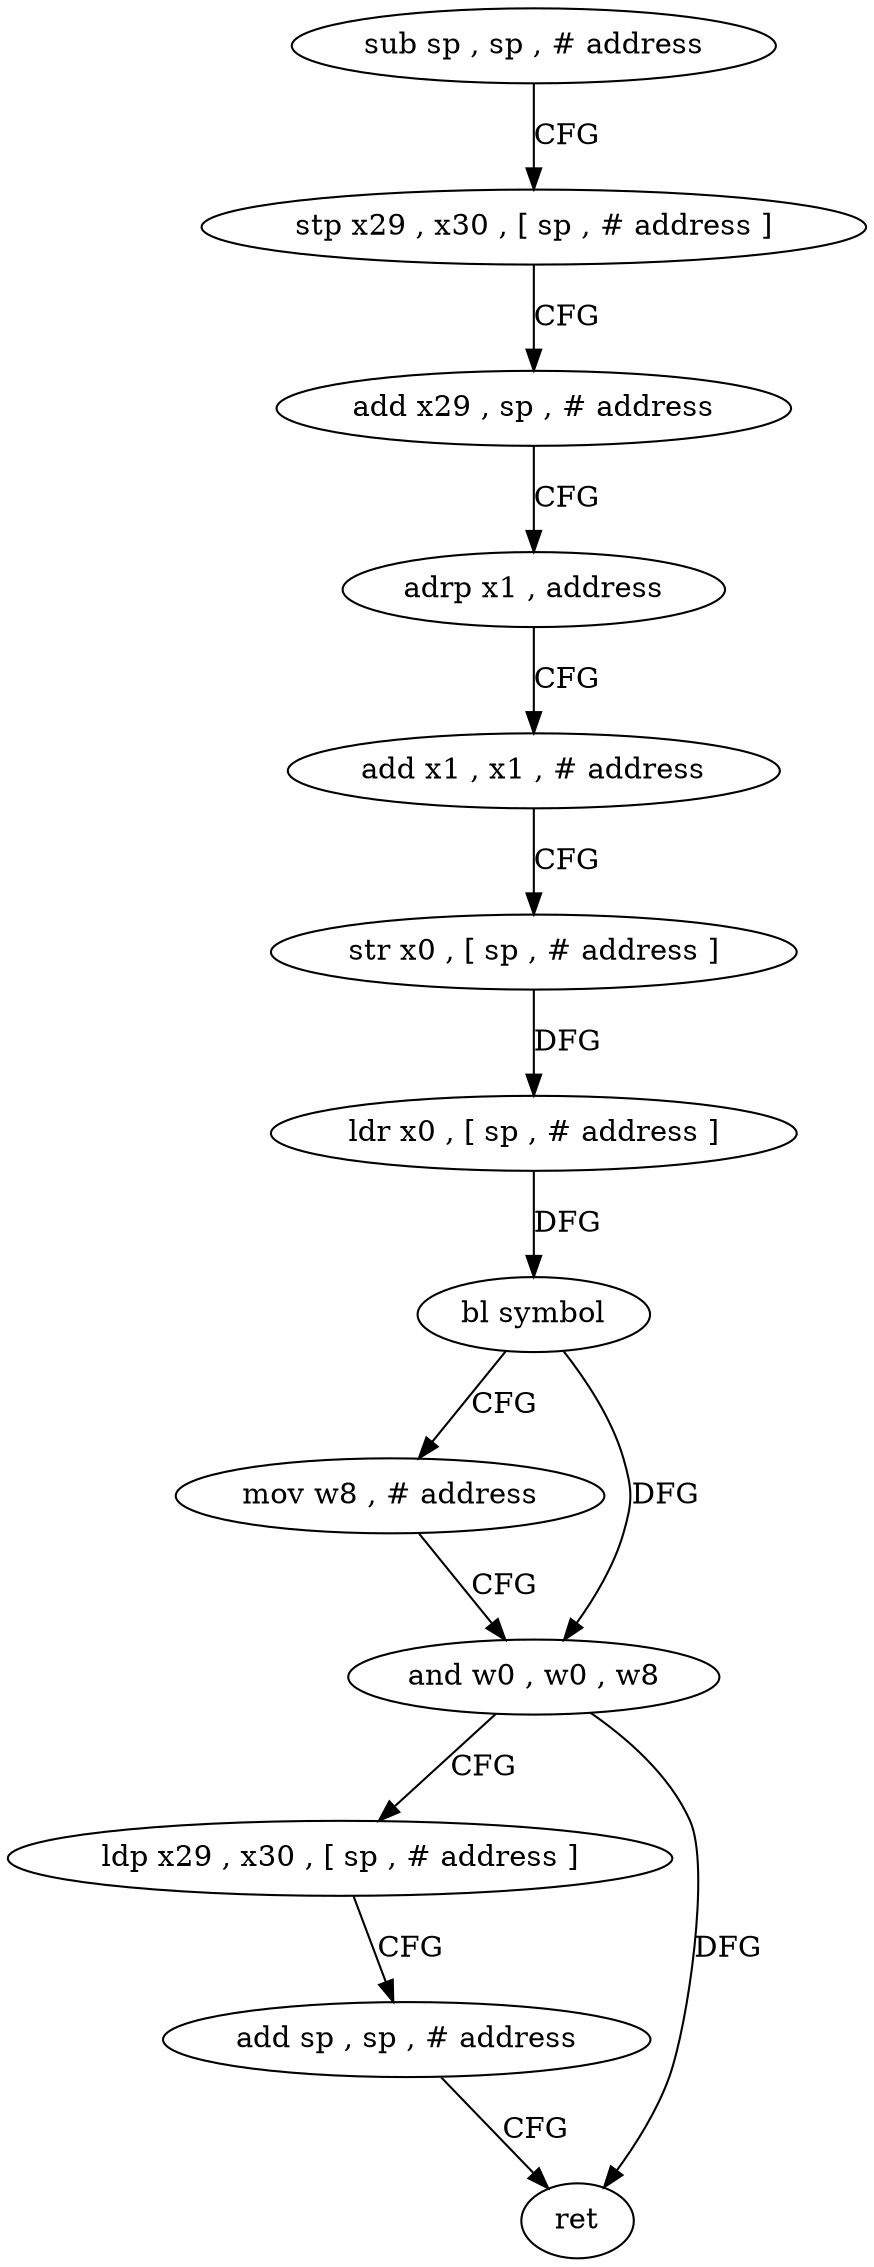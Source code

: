 digraph "func" {
"79412" [label = "sub sp , sp , # address" ]
"79416" [label = "stp x29 , x30 , [ sp , # address ]" ]
"79420" [label = "add x29 , sp , # address" ]
"79424" [label = "adrp x1 , address" ]
"79428" [label = "add x1 , x1 , # address" ]
"79432" [label = "str x0 , [ sp , # address ]" ]
"79436" [label = "ldr x0 , [ sp , # address ]" ]
"79440" [label = "bl symbol" ]
"79444" [label = "mov w8 , # address" ]
"79448" [label = "and w0 , w0 , w8" ]
"79452" [label = "ldp x29 , x30 , [ sp , # address ]" ]
"79456" [label = "add sp , sp , # address" ]
"79460" [label = "ret" ]
"79412" -> "79416" [ label = "CFG" ]
"79416" -> "79420" [ label = "CFG" ]
"79420" -> "79424" [ label = "CFG" ]
"79424" -> "79428" [ label = "CFG" ]
"79428" -> "79432" [ label = "CFG" ]
"79432" -> "79436" [ label = "DFG" ]
"79436" -> "79440" [ label = "DFG" ]
"79440" -> "79444" [ label = "CFG" ]
"79440" -> "79448" [ label = "DFG" ]
"79444" -> "79448" [ label = "CFG" ]
"79448" -> "79452" [ label = "CFG" ]
"79448" -> "79460" [ label = "DFG" ]
"79452" -> "79456" [ label = "CFG" ]
"79456" -> "79460" [ label = "CFG" ]
}
